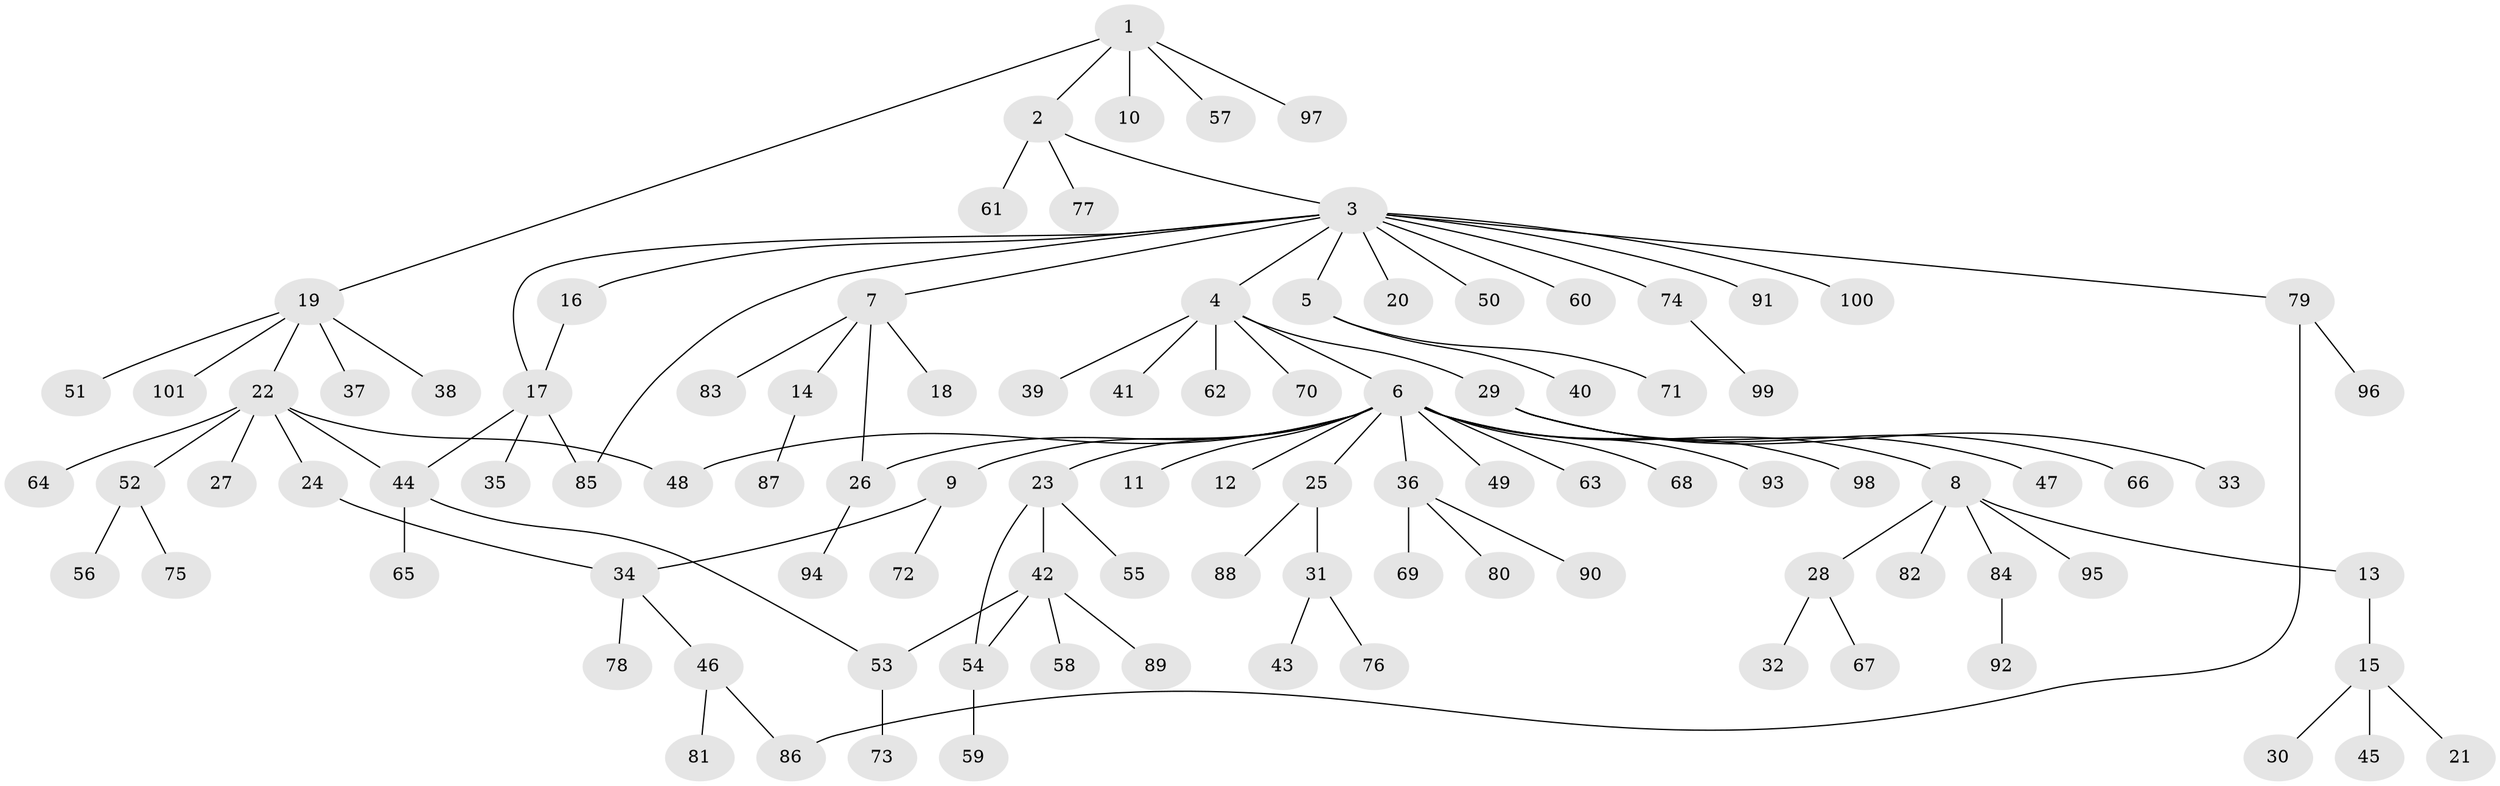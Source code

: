 // Generated by graph-tools (version 1.1) at 2025/26/03/09/25 03:26:02]
// undirected, 101 vertices, 109 edges
graph export_dot {
graph [start="1"]
  node [color=gray90,style=filled];
  1;
  2;
  3;
  4;
  5;
  6;
  7;
  8;
  9;
  10;
  11;
  12;
  13;
  14;
  15;
  16;
  17;
  18;
  19;
  20;
  21;
  22;
  23;
  24;
  25;
  26;
  27;
  28;
  29;
  30;
  31;
  32;
  33;
  34;
  35;
  36;
  37;
  38;
  39;
  40;
  41;
  42;
  43;
  44;
  45;
  46;
  47;
  48;
  49;
  50;
  51;
  52;
  53;
  54;
  55;
  56;
  57;
  58;
  59;
  60;
  61;
  62;
  63;
  64;
  65;
  66;
  67;
  68;
  69;
  70;
  71;
  72;
  73;
  74;
  75;
  76;
  77;
  78;
  79;
  80;
  81;
  82;
  83;
  84;
  85;
  86;
  87;
  88;
  89;
  90;
  91;
  92;
  93;
  94;
  95;
  96;
  97;
  98;
  99;
  100;
  101;
  1 -- 2;
  1 -- 10;
  1 -- 19;
  1 -- 57;
  1 -- 97;
  2 -- 3;
  2 -- 61;
  2 -- 77;
  3 -- 4;
  3 -- 5;
  3 -- 7;
  3 -- 16;
  3 -- 17;
  3 -- 20;
  3 -- 50;
  3 -- 60;
  3 -- 74;
  3 -- 79;
  3 -- 85;
  3 -- 91;
  3 -- 100;
  4 -- 6;
  4 -- 29;
  4 -- 39;
  4 -- 41;
  4 -- 62;
  4 -- 70;
  5 -- 40;
  5 -- 71;
  6 -- 8;
  6 -- 9;
  6 -- 11;
  6 -- 12;
  6 -- 23;
  6 -- 25;
  6 -- 26;
  6 -- 36;
  6 -- 48;
  6 -- 49;
  6 -- 63;
  6 -- 68;
  6 -- 93;
  6 -- 98;
  7 -- 14;
  7 -- 18;
  7 -- 26;
  7 -- 83;
  8 -- 13;
  8 -- 28;
  8 -- 82;
  8 -- 84;
  8 -- 95;
  9 -- 34;
  9 -- 72;
  13 -- 15;
  14 -- 87;
  15 -- 21;
  15 -- 30;
  15 -- 45;
  16 -- 17;
  17 -- 35;
  17 -- 44;
  17 -- 85;
  19 -- 22;
  19 -- 37;
  19 -- 38;
  19 -- 51;
  19 -- 101;
  22 -- 24;
  22 -- 27;
  22 -- 44;
  22 -- 48;
  22 -- 52;
  22 -- 64;
  23 -- 42;
  23 -- 54;
  23 -- 55;
  24 -- 34;
  25 -- 31;
  25 -- 88;
  26 -- 94;
  28 -- 32;
  28 -- 67;
  29 -- 33;
  29 -- 47;
  29 -- 66;
  31 -- 43;
  31 -- 76;
  34 -- 46;
  34 -- 78;
  36 -- 69;
  36 -- 80;
  36 -- 90;
  42 -- 53;
  42 -- 54;
  42 -- 58;
  42 -- 89;
  44 -- 53;
  44 -- 65;
  46 -- 81;
  46 -- 86;
  52 -- 56;
  52 -- 75;
  53 -- 73;
  54 -- 59;
  74 -- 99;
  79 -- 86;
  79 -- 96;
  84 -- 92;
}
